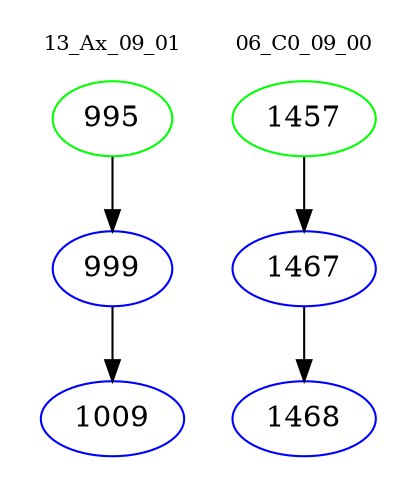 digraph{
subgraph cluster_0 {
color = white
label = "13_Ax_09_01";
fontsize=10;
T0_995 [label="995", color="green"]
T0_995 -> T0_999 [color="black"]
T0_999 [label="999", color="blue"]
T0_999 -> T0_1009 [color="black"]
T0_1009 [label="1009", color="blue"]
}
subgraph cluster_1 {
color = white
label = "06_C0_09_00";
fontsize=10;
T1_1457 [label="1457", color="green"]
T1_1457 -> T1_1467 [color="black"]
T1_1467 [label="1467", color="blue"]
T1_1467 -> T1_1468 [color="black"]
T1_1468 [label="1468", color="blue"]
}
}
